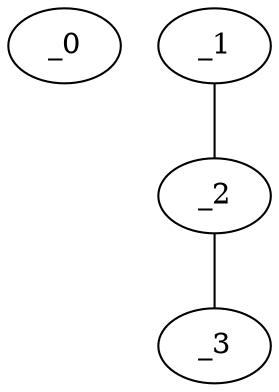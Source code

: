 graph KP1_0107 {
	_0	 [x="0.718926",
		y="2.80535"];
	_1	 [x="2.02296",
		y="2.84612"];
	_2	 [x="0.517919",
		y="1.70362"];
	_1 -- _2;
	_3	 [x="1.85228",
		y="0.559325"];
	_2 -- _3;
}
